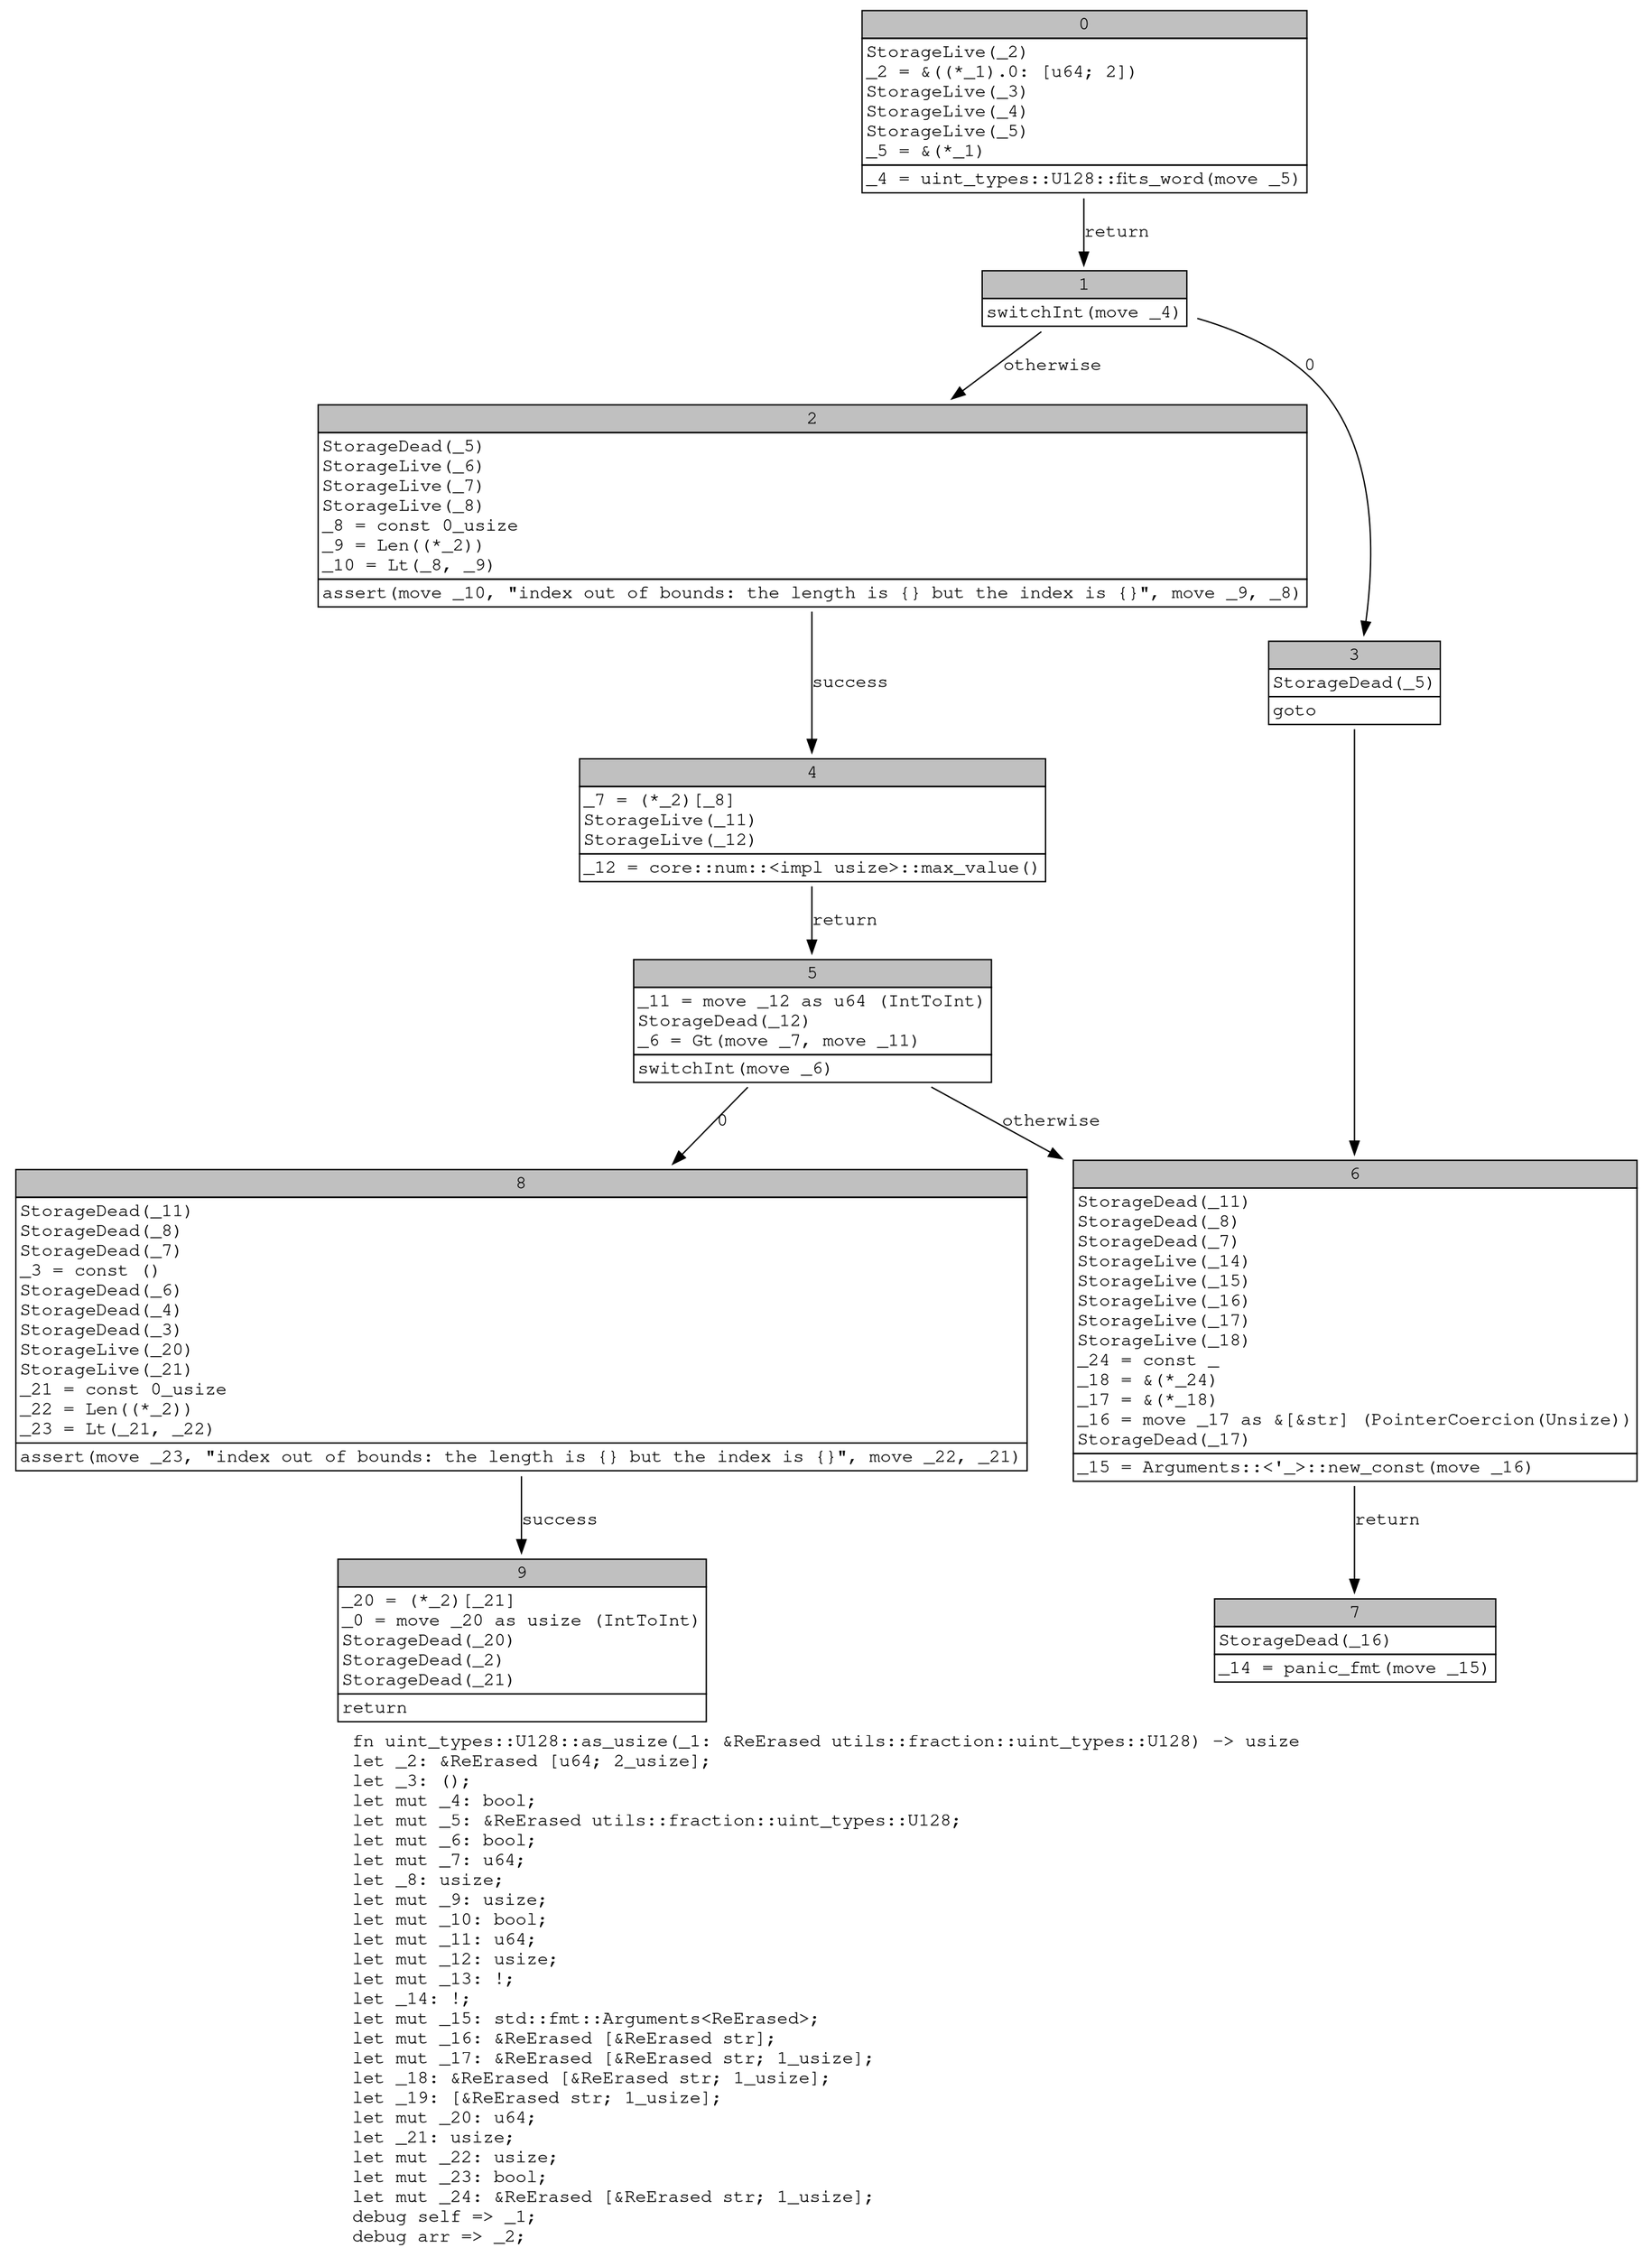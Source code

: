 digraph Mir_0_11870 {
    graph [fontname="Courier, monospace"];
    node [fontname="Courier, monospace"];
    edge [fontname="Courier, monospace"];
    label=<fn uint_types::U128::as_usize(_1: &amp;ReErased utils::fraction::uint_types::U128) -&gt; usize<br align="left"/>let _2: &amp;ReErased [u64; 2_usize];<br align="left"/>let _3: ();<br align="left"/>let mut _4: bool;<br align="left"/>let mut _5: &amp;ReErased utils::fraction::uint_types::U128;<br align="left"/>let mut _6: bool;<br align="left"/>let mut _7: u64;<br align="left"/>let _8: usize;<br align="left"/>let mut _9: usize;<br align="left"/>let mut _10: bool;<br align="left"/>let mut _11: u64;<br align="left"/>let mut _12: usize;<br align="left"/>let mut _13: !;<br align="left"/>let _14: !;<br align="left"/>let mut _15: std::fmt::Arguments&lt;ReErased&gt;;<br align="left"/>let mut _16: &amp;ReErased [&amp;ReErased str];<br align="left"/>let mut _17: &amp;ReErased [&amp;ReErased str; 1_usize];<br align="left"/>let _18: &amp;ReErased [&amp;ReErased str; 1_usize];<br align="left"/>let _19: [&amp;ReErased str; 1_usize];<br align="left"/>let mut _20: u64;<br align="left"/>let _21: usize;<br align="left"/>let mut _22: usize;<br align="left"/>let mut _23: bool;<br align="left"/>let mut _24: &amp;ReErased [&amp;ReErased str; 1_usize];<br align="left"/>debug self =&gt; _1;<br align="left"/>debug arr =&gt; _2;<br align="left"/>>;
    bb0__0_11870 [shape="none", label=<<table border="0" cellborder="1" cellspacing="0"><tr><td bgcolor="gray" align="center" colspan="1">0</td></tr><tr><td align="left" balign="left">StorageLive(_2)<br/>_2 = &amp;((*_1).0: [u64; 2])<br/>StorageLive(_3)<br/>StorageLive(_4)<br/>StorageLive(_5)<br/>_5 = &amp;(*_1)<br/></td></tr><tr><td align="left">_4 = uint_types::U128::fits_word(move _5)</td></tr></table>>];
    bb1__0_11870 [shape="none", label=<<table border="0" cellborder="1" cellspacing="0"><tr><td bgcolor="gray" align="center" colspan="1">1</td></tr><tr><td align="left">switchInt(move _4)</td></tr></table>>];
    bb2__0_11870 [shape="none", label=<<table border="0" cellborder="1" cellspacing="0"><tr><td bgcolor="gray" align="center" colspan="1">2</td></tr><tr><td align="left" balign="left">StorageDead(_5)<br/>StorageLive(_6)<br/>StorageLive(_7)<br/>StorageLive(_8)<br/>_8 = const 0_usize<br/>_9 = Len((*_2))<br/>_10 = Lt(_8, _9)<br/></td></tr><tr><td align="left">assert(move _10, &quot;index out of bounds: the length is {} but the index is {}&quot;, move _9, _8)</td></tr></table>>];
    bb3__0_11870 [shape="none", label=<<table border="0" cellborder="1" cellspacing="0"><tr><td bgcolor="gray" align="center" colspan="1">3</td></tr><tr><td align="left" balign="left">StorageDead(_5)<br/></td></tr><tr><td align="left">goto</td></tr></table>>];
    bb4__0_11870 [shape="none", label=<<table border="0" cellborder="1" cellspacing="0"><tr><td bgcolor="gray" align="center" colspan="1">4</td></tr><tr><td align="left" balign="left">_7 = (*_2)[_8]<br/>StorageLive(_11)<br/>StorageLive(_12)<br/></td></tr><tr><td align="left">_12 = core::num::&lt;impl usize&gt;::max_value()</td></tr></table>>];
    bb5__0_11870 [shape="none", label=<<table border="0" cellborder="1" cellspacing="0"><tr><td bgcolor="gray" align="center" colspan="1">5</td></tr><tr><td align="left" balign="left">_11 = move _12 as u64 (IntToInt)<br/>StorageDead(_12)<br/>_6 = Gt(move _7, move _11)<br/></td></tr><tr><td align="left">switchInt(move _6)</td></tr></table>>];
    bb6__0_11870 [shape="none", label=<<table border="0" cellborder="1" cellspacing="0"><tr><td bgcolor="gray" align="center" colspan="1">6</td></tr><tr><td align="left" balign="left">StorageDead(_11)<br/>StorageDead(_8)<br/>StorageDead(_7)<br/>StorageLive(_14)<br/>StorageLive(_15)<br/>StorageLive(_16)<br/>StorageLive(_17)<br/>StorageLive(_18)<br/>_24 = const _<br/>_18 = &amp;(*_24)<br/>_17 = &amp;(*_18)<br/>_16 = move _17 as &amp;[&amp;str] (PointerCoercion(Unsize))<br/>StorageDead(_17)<br/></td></tr><tr><td align="left">_15 = Arguments::&lt;'_&gt;::new_const(move _16)</td></tr></table>>];
    bb7__0_11870 [shape="none", label=<<table border="0" cellborder="1" cellspacing="0"><tr><td bgcolor="gray" align="center" colspan="1">7</td></tr><tr><td align="left" balign="left">StorageDead(_16)<br/></td></tr><tr><td align="left">_14 = panic_fmt(move _15)</td></tr></table>>];
    bb8__0_11870 [shape="none", label=<<table border="0" cellborder="1" cellspacing="0"><tr><td bgcolor="gray" align="center" colspan="1">8</td></tr><tr><td align="left" balign="left">StorageDead(_11)<br/>StorageDead(_8)<br/>StorageDead(_7)<br/>_3 = const ()<br/>StorageDead(_6)<br/>StorageDead(_4)<br/>StorageDead(_3)<br/>StorageLive(_20)<br/>StorageLive(_21)<br/>_21 = const 0_usize<br/>_22 = Len((*_2))<br/>_23 = Lt(_21, _22)<br/></td></tr><tr><td align="left">assert(move _23, &quot;index out of bounds: the length is {} but the index is {}&quot;, move _22, _21)</td></tr></table>>];
    bb9__0_11870 [shape="none", label=<<table border="0" cellborder="1" cellspacing="0"><tr><td bgcolor="gray" align="center" colspan="1">9</td></tr><tr><td align="left" balign="left">_20 = (*_2)[_21]<br/>_0 = move _20 as usize (IntToInt)<br/>StorageDead(_20)<br/>StorageDead(_2)<br/>StorageDead(_21)<br/></td></tr><tr><td align="left">return</td></tr></table>>];
    bb0__0_11870 -> bb1__0_11870 [label="return"];
    bb1__0_11870 -> bb3__0_11870 [label="0"];
    bb1__0_11870 -> bb2__0_11870 [label="otherwise"];
    bb2__0_11870 -> bb4__0_11870 [label="success"];
    bb3__0_11870 -> bb6__0_11870 [label=""];
    bb4__0_11870 -> bb5__0_11870 [label="return"];
    bb5__0_11870 -> bb8__0_11870 [label="0"];
    bb5__0_11870 -> bb6__0_11870 [label="otherwise"];
    bb6__0_11870 -> bb7__0_11870 [label="return"];
    bb8__0_11870 -> bb9__0_11870 [label="success"];
}
